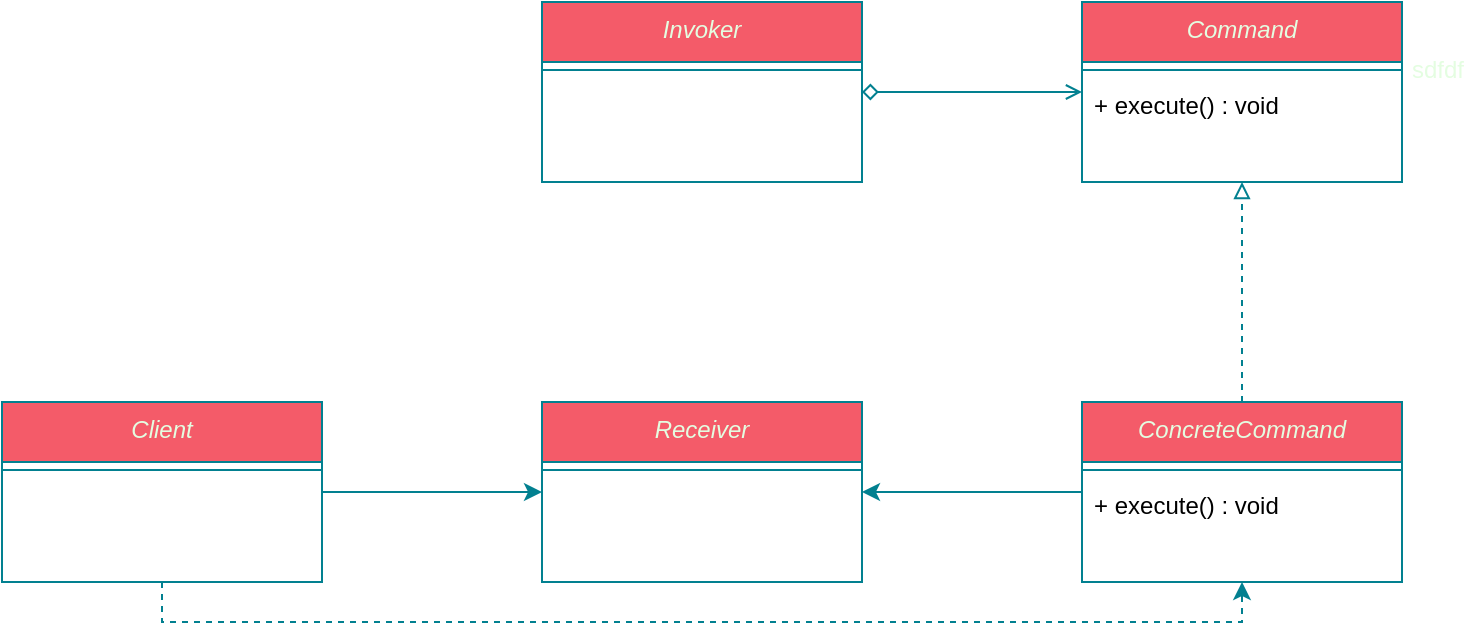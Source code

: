 <mxfile version="23.1.5" type="device">
  <diagram id="C5RBs43oDa-KdzZeNtuy" name="Page-1">
    <mxGraphModel dx="967" dy="743" grid="1" gridSize="10" guides="1" tooltips="1" connect="1" arrows="1" fold="1" page="1" pageScale="1" pageWidth="827" pageHeight="1169" math="0" shadow="0">
      <root>
        <mxCell id="WIyWlLk6GJQsqaUBKTNV-0" />
        <mxCell id="WIyWlLk6GJQsqaUBKTNV-1" parent="WIyWlLk6GJQsqaUBKTNV-0" />
        <mxCell id="Fadl3Pc2UxuEVx6G5UA--13" style="edgeStyle=orthogonalEdgeStyle;rounded=0;orthogonalLoop=1;jettySize=auto;html=1;exitX=0.5;exitY=1;exitDx=0;exitDy=0;entryX=0.5;entryY=1;entryDx=0;entryDy=0;strokeColor=#028090;fontColor=#E4FDE1;fillColor=#F45B69;dashed=1;" edge="1" parent="WIyWlLk6GJQsqaUBKTNV-1" source="zkfFHV4jXpPFQw0GAbJ--0" target="Fadl3Pc2UxuEVx6G5UA--6">
          <mxGeometry relative="1" as="geometry" />
        </mxCell>
        <mxCell id="Fadl3Pc2UxuEVx6G5UA--14" style="edgeStyle=orthogonalEdgeStyle;rounded=0;orthogonalLoop=1;jettySize=auto;html=1;exitX=1;exitY=0.5;exitDx=0;exitDy=0;entryX=0;entryY=0.5;entryDx=0;entryDy=0;strokeColor=#028090;fontColor=#E4FDE1;fillColor=#F45B69;" edge="1" parent="WIyWlLk6GJQsqaUBKTNV-1" source="zkfFHV4jXpPFQw0GAbJ--0" target="Fadl3Pc2UxuEVx6G5UA--8">
          <mxGeometry relative="1" as="geometry" />
        </mxCell>
        <mxCell id="zkfFHV4jXpPFQw0GAbJ--0" value="Client" style="swimlane;fontStyle=2;align=center;verticalAlign=top;childLayout=stackLayout;horizontal=1;startSize=30;horizontalStack=0;resizeParent=1;resizeLast=0;collapsible=1;marginBottom=0;rounded=0;shadow=0;strokeWidth=1;labelBackgroundColor=none;fillColor=#F45B69;strokeColor=#028090;fontColor=#E4FDE1;" parent="WIyWlLk6GJQsqaUBKTNV-1" vertex="1">
          <mxGeometry x="90" y="320" width="160" height="90" as="geometry">
            <mxRectangle x="230" y="140" width="160" height="26" as="alternateBounds" />
          </mxGeometry>
        </mxCell>
        <mxCell id="zkfFHV4jXpPFQw0GAbJ--4" value="" style="line;html=1;strokeWidth=1;align=left;verticalAlign=middle;spacingTop=-1;spacingLeft=3;spacingRight=3;rotatable=0;labelPosition=right;points=[];portConstraint=eastwest;labelBackgroundColor=none;fillColor=#F45B69;strokeColor=#028090;fontColor=#E4FDE1;" parent="zkfFHV4jXpPFQw0GAbJ--0" vertex="1">
          <mxGeometry y="30" width="160" height="8" as="geometry" />
        </mxCell>
        <mxCell id="Fadl3Pc2UxuEVx6G5UA--4" style="rounded=0;orthogonalLoop=1;jettySize=auto;html=1;exitX=1;exitY=0.5;exitDx=0;exitDy=0;entryX=0;entryY=0.5;entryDx=0;entryDy=0;elbow=vertical;labelBackgroundColor=none;fontColor=default;strokeColor=#028090;startArrow=diamond;startFill=0;endArrow=open;endFill=0;" edge="1" parent="WIyWlLk6GJQsqaUBKTNV-1" source="Fadl3Pc2UxuEVx6G5UA--0" target="Fadl3Pc2UxuEVx6G5UA--2">
          <mxGeometry relative="1" as="geometry" />
        </mxCell>
        <mxCell id="Fadl3Pc2UxuEVx6G5UA--0" value="Invoker" style="swimlane;fontStyle=2;align=center;verticalAlign=top;childLayout=stackLayout;horizontal=1;startSize=30;horizontalStack=0;resizeParent=1;resizeLast=0;collapsible=1;marginBottom=0;rounded=0;shadow=0;strokeWidth=1;labelBackgroundColor=none;fillColor=#F45B69;strokeColor=#028090;fontColor=#E4FDE1;" vertex="1" parent="WIyWlLk6GJQsqaUBKTNV-1">
          <mxGeometry x="360" y="120" width="160" height="90" as="geometry">
            <mxRectangle x="230" y="140" width="160" height="26" as="alternateBounds" />
          </mxGeometry>
        </mxCell>
        <mxCell id="Fadl3Pc2UxuEVx6G5UA--1" value="" style="line;html=1;strokeWidth=1;align=left;verticalAlign=middle;spacingTop=-1;spacingLeft=3;spacingRight=3;rotatable=0;labelPosition=right;points=[];portConstraint=eastwest;labelBackgroundColor=none;fillColor=#F45B69;strokeColor=#028090;fontColor=#E4FDE1;" vertex="1" parent="Fadl3Pc2UxuEVx6G5UA--0">
          <mxGeometry y="30" width="160" height="8" as="geometry" />
        </mxCell>
        <mxCell id="Fadl3Pc2UxuEVx6G5UA--2" value="Command" style="swimlane;fontStyle=2;align=center;verticalAlign=top;childLayout=stackLayout;horizontal=1;startSize=30;horizontalStack=0;resizeParent=1;resizeLast=0;collapsible=1;marginBottom=0;rounded=0;shadow=0;strokeWidth=1;labelBackgroundColor=none;fillColor=#F45B69;strokeColor=#028090;fontColor=#E4FDE1;" vertex="1" parent="WIyWlLk6GJQsqaUBKTNV-1">
          <mxGeometry x="630" y="120" width="160" height="90" as="geometry">
            <mxRectangle x="230" y="140" width="160" height="26" as="alternateBounds" />
          </mxGeometry>
        </mxCell>
        <mxCell id="Fadl3Pc2UxuEVx6G5UA--3" value="sdfdf" style="line;html=1;strokeWidth=1;align=left;verticalAlign=middle;spacingTop=-1;spacingLeft=3;spacingRight=3;rotatable=0;labelPosition=right;points=[];portConstraint=eastwest;labelBackgroundColor=none;fillColor=#F45B69;strokeColor=#028090;fontColor=#E4FDE1;" vertex="1" parent="Fadl3Pc2UxuEVx6G5UA--2">
          <mxGeometry y="30" width="160" height="8" as="geometry" />
        </mxCell>
        <mxCell id="Fadl3Pc2UxuEVx6G5UA--16" value="+ execute() : void" style="text;strokeColor=none;fillColor=none;align=left;verticalAlign=top;spacingLeft=4;spacingRight=4;overflow=hidden;rotatable=0;points=[[0,0.5],[1,0.5]];portConstraint=eastwest;whiteSpace=wrap;html=1;fontColor=#000000;" vertex="1" parent="Fadl3Pc2UxuEVx6G5UA--2">
          <mxGeometry y="38" width="160" height="26" as="geometry" />
        </mxCell>
        <mxCell id="Fadl3Pc2UxuEVx6G5UA--10" style="edgeStyle=orthogonalEdgeStyle;rounded=0;orthogonalLoop=1;jettySize=auto;html=1;exitX=0;exitY=0.5;exitDx=0;exitDy=0;entryX=1;entryY=0.5;entryDx=0;entryDy=0;labelBackgroundColor=none;fontColor=default;strokeColor=#028090;" edge="1" parent="WIyWlLk6GJQsqaUBKTNV-1" source="Fadl3Pc2UxuEVx6G5UA--6" target="Fadl3Pc2UxuEVx6G5UA--8">
          <mxGeometry relative="1" as="geometry" />
        </mxCell>
        <mxCell id="Fadl3Pc2UxuEVx6G5UA--11" style="edgeStyle=orthogonalEdgeStyle;rounded=0;orthogonalLoop=1;jettySize=auto;html=1;exitX=0.5;exitY=0;exitDx=0;exitDy=0;entryX=0.5;entryY=1;entryDx=0;entryDy=0;labelBackgroundColor=none;fontColor=default;strokeColor=#028090;dashed=1;endArrow=block;endFill=0;" edge="1" parent="WIyWlLk6GJQsqaUBKTNV-1" source="Fadl3Pc2UxuEVx6G5UA--6" target="Fadl3Pc2UxuEVx6G5UA--2">
          <mxGeometry relative="1" as="geometry" />
        </mxCell>
        <mxCell id="Fadl3Pc2UxuEVx6G5UA--6" value="ConcreteCommand" style="swimlane;fontStyle=2;align=center;verticalAlign=top;childLayout=stackLayout;horizontal=1;startSize=30;horizontalStack=0;resizeParent=1;resizeLast=0;collapsible=1;marginBottom=0;rounded=0;shadow=0;strokeWidth=1;labelBackgroundColor=none;fillColor=#F45B69;strokeColor=#028090;fontColor=#E4FDE1;" vertex="1" parent="WIyWlLk6GJQsqaUBKTNV-1">
          <mxGeometry x="630" y="320" width="160" height="90" as="geometry">
            <mxRectangle x="230" y="140" width="160" height="26" as="alternateBounds" />
          </mxGeometry>
        </mxCell>
        <mxCell id="Fadl3Pc2UxuEVx6G5UA--7" value="" style="line;html=1;strokeWidth=1;align=left;verticalAlign=middle;spacingTop=-1;spacingLeft=3;spacingRight=3;rotatable=0;labelPosition=right;points=[];portConstraint=eastwest;labelBackgroundColor=none;fillColor=#F45B69;strokeColor=#028090;fontColor=#E4FDE1;" vertex="1" parent="Fadl3Pc2UxuEVx6G5UA--6">
          <mxGeometry y="30" width="160" height="8" as="geometry" />
        </mxCell>
        <mxCell id="Fadl3Pc2UxuEVx6G5UA--19" value="+ execute() : void" style="text;strokeColor=none;fillColor=none;align=left;verticalAlign=top;spacingLeft=4;spacingRight=4;overflow=hidden;rotatable=0;points=[[0,0.5],[1,0.5]];portConstraint=eastwest;whiteSpace=wrap;html=1;fontColor=#000000;" vertex="1" parent="Fadl3Pc2UxuEVx6G5UA--6">
          <mxGeometry y="38" width="160" height="26" as="geometry" />
        </mxCell>
        <mxCell id="Fadl3Pc2UxuEVx6G5UA--8" value="Receiver" style="swimlane;fontStyle=2;align=center;verticalAlign=top;childLayout=stackLayout;horizontal=1;startSize=30;horizontalStack=0;resizeParent=1;resizeLast=0;collapsible=1;marginBottom=0;rounded=0;shadow=0;strokeWidth=1;labelBackgroundColor=none;fillColor=#F45B69;strokeColor=#028090;fontColor=#E4FDE1;" vertex="1" parent="WIyWlLk6GJQsqaUBKTNV-1">
          <mxGeometry x="360" y="320" width="160" height="90" as="geometry">
            <mxRectangle x="230" y="140" width="160" height="26" as="alternateBounds" />
          </mxGeometry>
        </mxCell>
        <mxCell id="Fadl3Pc2UxuEVx6G5UA--9" value="" style="line;html=1;strokeWidth=1;align=left;verticalAlign=middle;spacingTop=-1;spacingLeft=3;spacingRight=3;rotatable=0;labelPosition=right;points=[];portConstraint=eastwest;labelBackgroundColor=none;fillColor=#F45B69;strokeColor=#028090;fontColor=#E4FDE1;" vertex="1" parent="Fadl3Pc2UxuEVx6G5UA--8">
          <mxGeometry y="30" width="160" height="8" as="geometry" />
        </mxCell>
      </root>
    </mxGraphModel>
  </diagram>
</mxfile>
